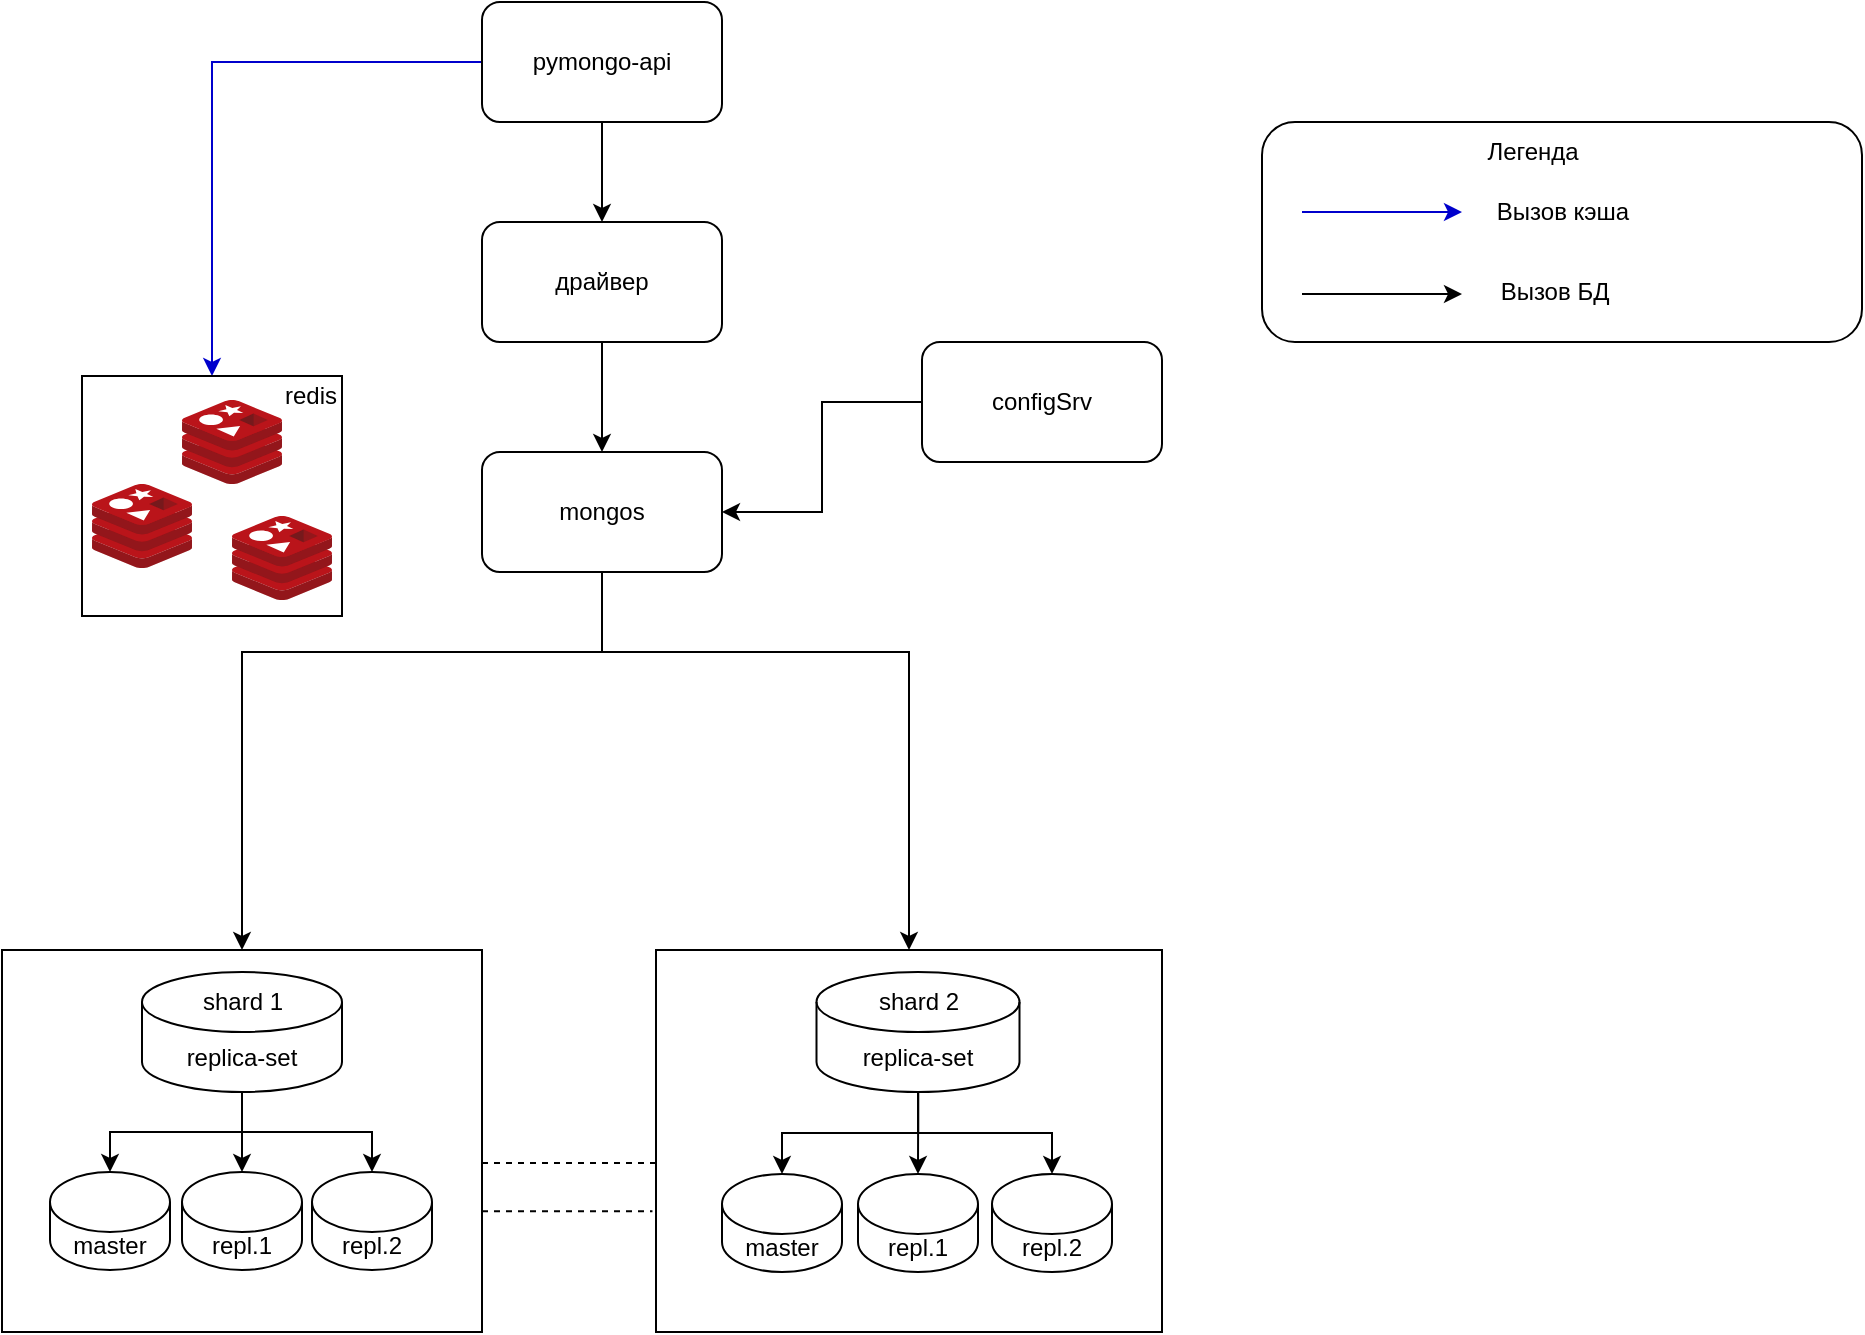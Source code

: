 <mxfile version="24.6.4" type="device">
  <diagram name="Page-1" id="-H_mtQnk-PTXWXPvYvuk">
    <mxGraphModel dx="1434" dy="844" grid="1" gridSize="10" guides="1" tooltips="1" connect="1" arrows="1" fold="1" page="1" pageScale="1" pageWidth="1169" pageHeight="827" math="0" shadow="0">
      <root>
        <mxCell id="0" />
        <mxCell id="1" parent="0" />
        <mxCell id="20Se1_x1hif7Q9Pw_S5S-4" value="" style="rounded=1;whiteSpace=wrap;html=1;" parent="1" vertex="1">
          <mxGeometry x="740" y="75" width="300" height="110" as="geometry" />
        </mxCell>
        <mxCell id="I7AGvwmO10FIiTokBapH-21" style="rounded=0;orthogonalLoop=1;jettySize=auto;html=1;entryX=0;entryY=0.5;entryDx=0;entryDy=0;dashed=1;endArrow=none;endFill=0;" parent="1" edge="1">
          <mxGeometry relative="1" as="geometry">
            <mxPoint x="350" y="595.5" as="sourcePoint" />
            <mxPoint x="437" y="595.5" as="targetPoint" />
          </mxGeometry>
        </mxCell>
        <mxCell id="I7AGvwmO10FIiTokBapH-5" value="" style="rounded=0;whiteSpace=wrap;html=1;" parent="1" vertex="1">
          <mxGeometry x="110" y="489" width="240" height="191" as="geometry" />
        </mxCell>
        <mxCell id="LtI2vMHK96WIChalquO4-7" style="edgeStyle=orthogonalEdgeStyle;rounded=0;orthogonalLoop=1;jettySize=auto;html=1;" parent="1" source="zA23MoTUsTF4_91t8viU-2" target="LtI2vMHK96WIChalquO4-1" edge="1">
          <mxGeometry relative="1" as="geometry" />
        </mxCell>
        <mxCell id="LtI2vMHK96WIChalquO4-8" style="edgeStyle=orthogonalEdgeStyle;rounded=0;orthogonalLoop=1;jettySize=auto;html=1;" parent="1" source="zA23MoTUsTF4_91t8viU-2" target="LtI2vMHK96WIChalquO4-2" edge="1">
          <mxGeometry relative="1" as="geometry" />
        </mxCell>
        <mxCell id="zA23MoTUsTF4_91t8viU-2" value="replica-set" style="shape=cylinder3;whiteSpace=wrap;html=1;boundedLbl=1;backgroundOutline=1;size=15;" parent="1" vertex="1">
          <mxGeometry x="180" y="500" width="100" height="60" as="geometry" />
        </mxCell>
        <mxCell id="I7AGvwmO10FIiTokBapH-15" style="edgeStyle=orthogonalEdgeStyle;rounded=0;orthogonalLoop=1;jettySize=auto;html=1;" parent="1" source="zA23MoTUsTF4_91t8viU-3" target="I7AGvwmO10FIiTokBapH-13" edge="1">
          <mxGeometry relative="1" as="geometry" />
        </mxCell>
        <mxCell id="zA23MoTUsTF4_91t8viU-3" value="драйвер" style="rounded=1;whiteSpace=wrap;html=1;" parent="1" vertex="1">
          <mxGeometry x="350" y="125" width="120" height="60" as="geometry" />
        </mxCell>
        <mxCell id="I7AGvwmO10FIiTokBapH-6" value="shard 1" style="text;html=1;align=center;verticalAlign=middle;resizable=0;points=[];autosize=1;strokeColor=none;fillColor=none;" parent="1" vertex="1">
          <mxGeometry x="200" y="500" width="60" height="30" as="geometry" />
        </mxCell>
        <mxCell id="I7AGvwmO10FIiTokBapH-7" value="" style="rounded=0;whiteSpace=wrap;html=1;" parent="1" vertex="1">
          <mxGeometry x="437" y="489" width="253" height="191" as="geometry" />
        </mxCell>
        <mxCell id="I7AGvwmO10FIiTokBapH-8" value="replica-set" style="shape=cylinder3;whiteSpace=wrap;html=1;boundedLbl=1;backgroundOutline=1;size=15;" parent="1" vertex="1">
          <mxGeometry x="517.25" y="500" width="101.5" height="60" as="geometry" />
        </mxCell>
        <mxCell id="I7AGvwmO10FIiTokBapH-10" value="shard 2" style="text;html=1;align=center;verticalAlign=middle;resizable=0;points=[];autosize=1;strokeColor=none;fillColor=none;" parent="1" vertex="1">
          <mxGeometry x="538" y="500" width="60" height="30" as="geometry" />
        </mxCell>
        <mxCell id="I7AGvwmO10FIiTokBapH-16" style="edgeStyle=orthogonalEdgeStyle;rounded=0;orthogonalLoop=1;jettySize=auto;html=1;" parent="1" source="I7AGvwmO10FIiTokBapH-13" target="I7AGvwmO10FIiTokBapH-5" edge="1">
          <mxGeometry relative="1" as="geometry">
            <Array as="points">
              <mxPoint x="410" y="340" />
              <mxPoint x="230" y="340" />
            </Array>
          </mxGeometry>
        </mxCell>
        <mxCell id="I7AGvwmO10FIiTokBapH-17" style="edgeStyle=orthogonalEdgeStyle;rounded=0;orthogonalLoop=1;jettySize=auto;html=1;entryX=0.5;entryY=0;entryDx=0;entryDy=0;" parent="1" source="I7AGvwmO10FIiTokBapH-13" target="I7AGvwmO10FIiTokBapH-7" edge="1">
          <mxGeometry relative="1" as="geometry">
            <Array as="points">
              <mxPoint x="410" y="340" />
              <mxPoint x="564" y="340" />
            </Array>
          </mxGeometry>
        </mxCell>
        <mxCell id="yvWLQju6_dTR9EmOsFiJ-8" style="edgeStyle=orthogonalEdgeStyle;rounded=0;orthogonalLoop=1;jettySize=auto;html=1;entryX=0.5;entryY=0;entryDx=0;entryDy=0;exitX=0;exitY=0.5;exitDx=0;exitDy=0;strokeColor=#0000CC;" parent="1" source="I7AGvwmO10FIiTokBapH-24" target="yvWLQju6_dTR9EmOsFiJ-4" edge="1">
          <mxGeometry relative="1" as="geometry" />
        </mxCell>
        <mxCell id="I7AGvwmO10FIiTokBapH-13" value="mongos" style="rounded=1;whiteSpace=wrap;html=1;" parent="1" vertex="1">
          <mxGeometry x="350" y="240" width="120" height="60" as="geometry" />
        </mxCell>
        <mxCell id="LtI2vMHK96WIChalquO4-13" style="edgeStyle=orthogonalEdgeStyle;rounded=0;orthogonalLoop=1;jettySize=auto;html=1;" parent="1" source="I7AGvwmO10FIiTokBapH-14" target="I7AGvwmO10FIiTokBapH-13" edge="1">
          <mxGeometry relative="1" as="geometry" />
        </mxCell>
        <mxCell id="I7AGvwmO10FIiTokBapH-14" value="configSrv" style="rounded=1;whiteSpace=wrap;html=1;" parent="1" vertex="1">
          <mxGeometry x="570" y="185" width="120" height="60" as="geometry" />
        </mxCell>
        <mxCell id="I7AGvwmO10FIiTokBapH-22" style="edgeStyle=orthogonalEdgeStyle;rounded=0;orthogonalLoop=1;jettySize=auto;html=1;entryX=-0.007;entryY=0.626;entryDx=0;entryDy=0;entryPerimeter=0;exitX=1;exitY=0.626;exitDx=0;exitDy=0;exitPerimeter=0;endArrow=none;endFill=0;dashed=1;" parent="1" edge="1">
          <mxGeometry relative="1" as="geometry">
            <mxPoint x="350" y="619.566" as="sourcePoint" />
            <mxPoint x="435.229" y="619.566" as="targetPoint" />
          </mxGeometry>
        </mxCell>
        <mxCell id="I7AGvwmO10FIiTokBapH-25" style="edgeStyle=orthogonalEdgeStyle;rounded=0;orthogonalLoop=1;jettySize=auto;html=1;entryX=0.5;entryY=0;entryDx=0;entryDy=0;" parent="1" source="I7AGvwmO10FIiTokBapH-24" target="zA23MoTUsTF4_91t8viU-3" edge="1">
          <mxGeometry relative="1" as="geometry" />
        </mxCell>
        <mxCell id="I7AGvwmO10FIiTokBapH-24" value="pymongo-api" style="rounded=1;whiteSpace=wrap;html=1;" parent="1" vertex="1">
          <mxGeometry x="350" y="15" width="120" height="60" as="geometry" />
        </mxCell>
        <mxCell id="LtI2vMHK96WIChalquO4-1" value="master" style="shape=cylinder3;whiteSpace=wrap;html=1;boundedLbl=1;backgroundOutline=1;size=15;" parent="1" vertex="1">
          <mxGeometry x="134" y="600" width="60" height="49" as="geometry" />
        </mxCell>
        <mxCell id="LtI2vMHK96WIChalquO4-2" value="repl.1" style="shape=cylinder3;whiteSpace=wrap;html=1;boundedLbl=1;backgroundOutline=1;size=15;" parent="1" vertex="1">
          <mxGeometry x="200" y="600" width="60" height="49" as="geometry" />
        </mxCell>
        <mxCell id="LtI2vMHK96WIChalquO4-3" value="master" style="shape=cylinder3;whiteSpace=wrap;html=1;boundedLbl=1;backgroundOutline=1;size=15;" parent="1" vertex="1">
          <mxGeometry x="470" y="601" width="60" height="49" as="geometry" />
        </mxCell>
        <mxCell id="LtI2vMHK96WIChalquO4-4" value="repl.2" style="shape=cylinder3;whiteSpace=wrap;html=1;boundedLbl=1;backgroundOutline=1;size=15;" parent="1" vertex="1">
          <mxGeometry x="265" y="600" width="60" height="49" as="geometry" />
        </mxCell>
        <mxCell id="LtI2vMHK96WIChalquO4-5" value="repl.1" style="shape=cylinder3;whiteSpace=wrap;html=1;boundedLbl=1;backgroundOutline=1;size=15;" parent="1" vertex="1">
          <mxGeometry x="538" y="601" width="60" height="49" as="geometry" />
        </mxCell>
        <mxCell id="LtI2vMHK96WIChalquO4-6" value="repl.2" style="shape=cylinder3;whiteSpace=wrap;html=1;boundedLbl=1;backgroundOutline=1;size=15;" parent="1" vertex="1">
          <mxGeometry x="605" y="601" width="60" height="49" as="geometry" />
        </mxCell>
        <mxCell id="LtI2vMHK96WIChalquO4-9" style="edgeStyle=orthogonalEdgeStyle;rounded=0;orthogonalLoop=1;jettySize=auto;html=1;entryX=0.5;entryY=0;entryDx=0;entryDy=0;entryPerimeter=0;" parent="1" source="zA23MoTUsTF4_91t8viU-2" target="LtI2vMHK96WIChalquO4-4" edge="1">
          <mxGeometry relative="1" as="geometry" />
        </mxCell>
        <mxCell id="LtI2vMHK96WIChalquO4-10" style="edgeStyle=orthogonalEdgeStyle;rounded=0;orthogonalLoop=1;jettySize=auto;html=1;entryX=0.5;entryY=0;entryDx=0;entryDy=0;entryPerimeter=0;" parent="1" source="I7AGvwmO10FIiTokBapH-8" target="LtI2vMHK96WIChalquO4-3" edge="1">
          <mxGeometry relative="1" as="geometry" />
        </mxCell>
        <mxCell id="LtI2vMHK96WIChalquO4-11" style="edgeStyle=orthogonalEdgeStyle;rounded=0;orthogonalLoop=1;jettySize=auto;html=1;entryX=0.5;entryY=0;entryDx=0;entryDy=0;entryPerimeter=0;" parent="1" source="I7AGvwmO10FIiTokBapH-8" target="LtI2vMHK96WIChalquO4-5" edge="1">
          <mxGeometry relative="1" as="geometry" />
        </mxCell>
        <mxCell id="LtI2vMHK96WIChalquO4-12" style="edgeStyle=orthogonalEdgeStyle;rounded=0;orthogonalLoop=1;jettySize=auto;html=1;entryX=0.5;entryY=0;entryDx=0;entryDy=0;entryPerimeter=0;" parent="1" source="I7AGvwmO10FIiTokBapH-8" target="LtI2vMHK96WIChalquO4-6" edge="1">
          <mxGeometry relative="1" as="geometry" />
        </mxCell>
        <mxCell id="yvWLQju6_dTR9EmOsFiJ-3" value="" style="group" parent="1" vertex="1" connectable="0">
          <mxGeometry x="150" y="202" width="140" height="120" as="geometry" />
        </mxCell>
        <mxCell id="yvWLQju6_dTR9EmOsFiJ-4" value="" style="rounded=0;whiteSpace=wrap;html=1;" parent="yvWLQju6_dTR9EmOsFiJ-3" vertex="1">
          <mxGeometry width="130" height="120" as="geometry" />
        </mxCell>
        <mxCell id="yvWLQju6_dTR9EmOsFiJ-5" value="" style="image;sketch=0;aspect=fixed;html=1;points=[];align=center;fontSize=12;image=img/lib/mscae/Cache_Redis_Product.svg;" parent="yvWLQju6_dTR9EmOsFiJ-3" vertex="1">
          <mxGeometry x="5" y="54" width="50" height="42" as="geometry" />
        </mxCell>
        <mxCell id="yvWLQju6_dTR9EmOsFiJ-6" value="" style="image;sketch=0;aspect=fixed;html=1;points=[];align=center;fontSize=12;image=img/lib/mscae/Cache_Redis_Product.svg;" parent="yvWLQju6_dTR9EmOsFiJ-3" vertex="1">
          <mxGeometry x="50" y="12" width="50" height="42" as="geometry" />
        </mxCell>
        <mxCell id="yvWLQju6_dTR9EmOsFiJ-7" value="" style="image;sketch=0;aspect=fixed;html=1;points=[];align=center;fontSize=12;image=img/lib/mscae/Cache_Redis_Product.svg;" parent="yvWLQju6_dTR9EmOsFiJ-3" vertex="1">
          <mxGeometry x="75" y="70" width="50" height="42" as="geometry" />
        </mxCell>
        <mxCell id="yvWLQju6_dTR9EmOsFiJ-11" value="redis" style="text;html=1;align=center;verticalAlign=middle;resizable=0;points=[];autosize=1;strokeColor=none;fillColor=none;" parent="yvWLQju6_dTR9EmOsFiJ-3" vertex="1">
          <mxGeometry x="89" y="-5" width="50" height="30" as="geometry" />
        </mxCell>
        <mxCell id="20Se1_x1hif7Q9Pw_S5S-1" style="edgeStyle=orthogonalEdgeStyle;rounded=0;orthogonalLoop=1;jettySize=auto;html=1;strokeColor=#0000CC;" parent="1" edge="1">
          <mxGeometry relative="1" as="geometry">
            <mxPoint x="760" y="120" as="sourcePoint" />
            <mxPoint x="840" y="120" as="targetPoint" />
          </mxGeometry>
        </mxCell>
        <mxCell id="20Se1_x1hif7Q9Pw_S5S-2" style="edgeStyle=orthogonalEdgeStyle;rounded=0;orthogonalLoop=1;jettySize=auto;html=1;endArrow=classic;endFill=1;" parent="1" edge="1">
          <mxGeometry relative="1" as="geometry">
            <mxPoint x="760" y="161" as="sourcePoint" />
            <mxPoint x="840" y="161" as="targetPoint" />
            <Array as="points">
              <mxPoint x="780" y="161" />
              <mxPoint x="780" y="161" />
            </Array>
          </mxGeometry>
        </mxCell>
        <mxCell id="20Se1_x1hif7Q9Pw_S5S-5" value="Легенда" style="text;html=1;align=center;verticalAlign=middle;resizable=0;points=[];autosize=1;strokeColor=none;fillColor=none;" parent="1" vertex="1">
          <mxGeometry x="840" y="75" width="70" height="30" as="geometry" />
        </mxCell>
        <mxCell id="20Se1_x1hif7Q9Pw_S5S-6" value="Вызов кэша" style="text;html=1;align=center;verticalAlign=middle;resizable=0;points=[];autosize=1;strokeColor=none;fillColor=none;" parent="1" vertex="1">
          <mxGeometry x="845" y="105" width="90" height="30" as="geometry" />
        </mxCell>
        <mxCell id="20Se1_x1hif7Q9Pw_S5S-7" value="Вызов БД" style="text;html=1;align=center;verticalAlign=middle;resizable=0;points=[];autosize=1;strokeColor=none;fillColor=none;" parent="1" vertex="1">
          <mxGeometry x="846" y="145" width="80" height="30" as="geometry" />
        </mxCell>
      </root>
    </mxGraphModel>
  </diagram>
</mxfile>
